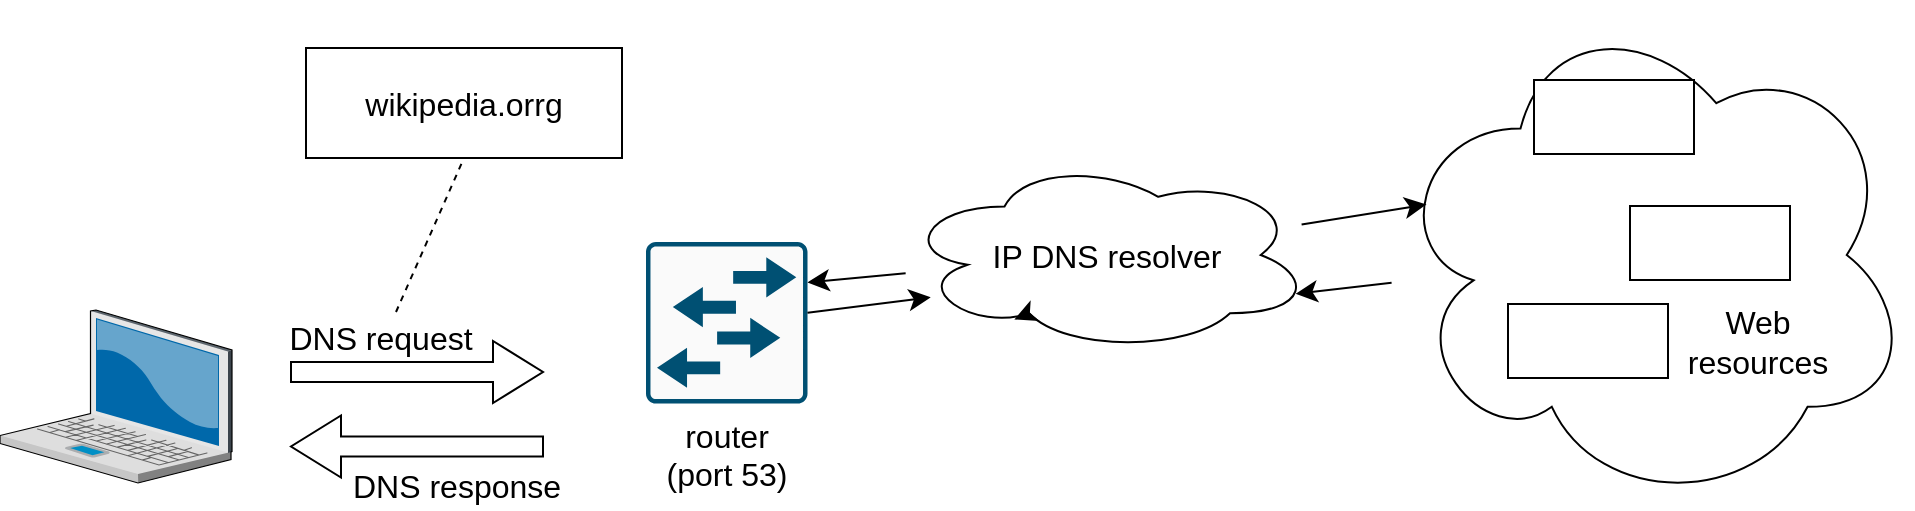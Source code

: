 <mxfile version="22.1.11" type="device">
  <diagram name="Page-1" id="LEh1QOAPo12SrPe02hfq">
    <mxGraphModel dx="1648" dy="1336" grid="0" gridSize="10" guides="1" tooltips="1" connect="1" arrows="1" fold="1" page="0" pageScale="1" pageWidth="850" pageHeight="1100" math="0" shadow="0">
      <root>
        <mxCell id="0" />
        <mxCell id="1" parent="0" />
        <mxCell id="uLMGMkJUdSl_lHA2Fnzb-27" value="" style="ellipse;shape=cloud;whiteSpace=wrap;html=1;fontSize=16;" vertex="1" parent="1">
          <mxGeometry x="405" y="-207" width="261" height="253" as="geometry" />
        </mxCell>
        <mxCell id="uLMGMkJUdSl_lHA2Fnzb-14" value="" style="shape=flexArrow;endArrow=classic;html=1;rounded=0;fontSize=12;startSize=8;endSize=8;curved=1;fillColor=default;" edge="1" parent="1">
          <mxGeometry width="50" height="50" relative="1" as="geometry">
            <mxPoint x="-18" y="15.25" as="sourcePoint" />
            <mxPoint x="-145" y="15.25" as="targetPoint" />
          </mxGeometry>
        </mxCell>
        <mxCell id="uLMGMkJUdSl_lHA2Fnzb-1" value="" style="verticalLabelPosition=bottom;sketch=0;aspect=fixed;html=1;verticalAlign=top;strokeColor=none;align=center;outlineConnect=0;shape=mxgraph.citrix.laptop_2;fontSize=16;" vertex="1" parent="1">
          <mxGeometry x="-290" y="-53" width="116" height="86.5" as="geometry" />
        </mxCell>
        <mxCell id="uLMGMkJUdSl_lHA2Fnzb-2" value="wikipedia.orrg" style="whiteSpace=wrap;html=1;fontSize=16;" vertex="1" parent="1">
          <mxGeometry x="-137" y="-184" width="158" height="55" as="geometry" />
        </mxCell>
        <mxCell id="uLMGMkJUdSl_lHA2Fnzb-12" value="router&lt;br&gt;(port 53)" style="sketch=0;points=[[0.015,0.015,0],[0.985,0.015,0],[0.985,0.985,0],[0.015,0.985,0],[0.25,0,0],[0.5,0,0],[0.75,0,0],[1,0.25,0],[1,0.5,0],[1,0.75,0],[0.75,1,0],[0.5,1,0],[0.25,1,0],[0,0.75,0],[0,0.5,0],[0,0.25,0]];verticalLabelPosition=bottom;html=1;verticalAlign=top;aspect=fixed;align=center;pointerEvents=1;shape=mxgraph.cisco19.rect;prIcon=workgroup_switch;fillColor=#FAFAFA;strokeColor=#005073;fontSize=16;" vertex="1" parent="1">
          <mxGeometry x="33" y="-87" width="80.75" height="80.75" as="geometry" />
        </mxCell>
        <mxCell id="uLMGMkJUdSl_lHA2Fnzb-13" value="" style="shape=flexArrow;endArrow=classic;html=1;rounded=0;fontSize=12;startSize=8;endSize=8;curved=1;" edge="1" parent="1">
          <mxGeometry width="50" height="50" relative="1" as="geometry">
            <mxPoint x="-145" y="-22" as="sourcePoint" />
            <mxPoint x="-18" y="-22" as="targetPoint" />
          </mxGeometry>
        </mxCell>
        <mxCell id="uLMGMkJUdSl_lHA2Fnzb-15" value="DNS request" style="edgeLabel;html=1;align=center;verticalAlign=middle;resizable=0;points=[];fontSize=16;" vertex="1" connectable="0" parent="uLMGMkJUdSl_lHA2Fnzb-13">
          <mxGeometry x="0.552" y="4" relative="1" as="geometry">
            <mxPoint x="-54" y="-13" as="offset" />
          </mxGeometry>
        </mxCell>
        <mxCell id="uLMGMkJUdSl_lHA2Fnzb-16" value="DNS response" style="edgeLabel;html=1;align=center;verticalAlign=middle;resizable=0;points=[];fontSize=16;" vertex="1" connectable="0" parent="uLMGMkJUdSl_lHA2Fnzb-13">
          <mxGeometry x="0.552" y="4" relative="1" as="geometry">
            <mxPoint x="-16" y="61" as="offset" />
          </mxGeometry>
        </mxCell>
        <mxCell id="uLMGMkJUdSl_lHA2Fnzb-18" value="" style="endArrow=none;dashed=1;html=1;rounded=0;fontSize=12;startSize=8;endSize=8;curved=1;entryX=0.5;entryY=1;entryDx=0;entryDy=0;" edge="1" parent="1" target="uLMGMkJUdSl_lHA2Fnzb-2">
          <mxGeometry width="50" height="50" relative="1" as="geometry">
            <mxPoint x="-92" y="-52" as="sourcePoint" />
            <mxPoint x="73" y="-34" as="targetPoint" />
          </mxGeometry>
        </mxCell>
        <mxCell id="uLMGMkJUdSl_lHA2Fnzb-19" value="IP DNS resolver" style="ellipse;shape=cloud;whiteSpace=wrap;html=1;fontSize=16;" vertex="1" parent="1">
          <mxGeometry x="161" y="-129" width="205" height="97" as="geometry" />
        </mxCell>
        <mxCell id="uLMGMkJUdSl_lHA2Fnzb-21" style="edgeStyle=none;curved=1;rounded=0;orthogonalLoop=1;jettySize=auto;html=1;exitX=0.31;exitY=0.8;exitDx=0;exitDy=0;exitPerimeter=0;entryX=0.274;entryY=0.832;entryDx=0;entryDy=0;entryPerimeter=0;fontSize=12;startSize=8;endSize=8;" edge="1" parent="1" source="uLMGMkJUdSl_lHA2Fnzb-19" target="uLMGMkJUdSl_lHA2Fnzb-19">
          <mxGeometry relative="1" as="geometry" />
        </mxCell>
        <mxCell id="uLMGMkJUdSl_lHA2Fnzb-22" style="edgeStyle=none;curved=1;rounded=0;orthogonalLoop=1;jettySize=auto;html=1;entryX=1;entryY=0.25;entryDx=0;entryDy=0;entryPerimeter=0;fontSize=12;startSize=8;endSize=8;" edge="1" parent="1" source="uLMGMkJUdSl_lHA2Fnzb-19" target="uLMGMkJUdSl_lHA2Fnzb-12">
          <mxGeometry relative="1" as="geometry" />
        </mxCell>
        <mxCell id="uLMGMkJUdSl_lHA2Fnzb-23" style="edgeStyle=none;curved=1;rounded=0;orthogonalLoop=1;jettySize=auto;html=1;entryX=0.07;entryY=0.718;entryDx=0;entryDy=0;entryPerimeter=0;fontSize=12;startSize=8;endSize=8;" edge="1" parent="1" source="uLMGMkJUdSl_lHA2Fnzb-12" target="uLMGMkJUdSl_lHA2Fnzb-19">
          <mxGeometry relative="1" as="geometry" />
        </mxCell>
        <mxCell id="uLMGMkJUdSl_lHA2Fnzb-24" value="" style="rounded=0;whiteSpace=wrap;html=1;fontSize=16;" vertex="1" parent="1">
          <mxGeometry x="477" y="-168" width="80" height="37" as="geometry" />
        </mxCell>
        <mxCell id="uLMGMkJUdSl_lHA2Fnzb-25" value="" style="rounded=0;whiteSpace=wrap;html=1;fontSize=16;" vertex="1" parent="1">
          <mxGeometry x="525" y="-105" width="80" height="37" as="geometry" />
        </mxCell>
        <mxCell id="uLMGMkJUdSl_lHA2Fnzb-26" value="" style="rounded=0;whiteSpace=wrap;html=1;fontSize=16;" vertex="1" parent="1">
          <mxGeometry x="464" y="-56" width="80" height="37" as="geometry" />
        </mxCell>
        <mxCell id="uLMGMkJUdSl_lHA2Fnzb-28" style="edgeStyle=none;curved=1;rounded=0;orthogonalLoop=1;jettySize=auto;html=1;entryX=0.07;entryY=0.4;entryDx=0;entryDy=0;entryPerimeter=0;fontSize=12;startSize=8;endSize=8;" edge="1" parent="1" source="uLMGMkJUdSl_lHA2Fnzb-19" target="uLMGMkJUdSl_lHA2Fnzb-27">
          <mxGeometry relative="1" as="geometry" />
        </mxCell>
        <mxCell id="uLMGMkJUdSl_lHA2Fnzb-29" style="edgeStyle=none;curved=1;rounded=0;orthogonalLoop=1;jettySize=auto;html=1;entryX=0.96;entryY=0.7;entryDx=0;entryDy=0;entryPerimeter=0;fontSize=12;startSize=8;endSize=8;" edge="1" parent="1" source="uLMGMkJUdSl_lHA2Fnzb-27" target="uLMGMkJUdSl_lHA2Fnzb-19">
          <mxGeometry relative="1" as="geometry" />
        </mxCell>
        <mxCell id="uLMGMkJUdSl_lHA2Fnzb-31" value="Web resources" style="text;html=1;strokeColor=none;fillColor=none;align=center;verticalAlign=middle;whiteSpace=wrap;rounded=0;fontSize=16;" vertex="1" parent="1">
          <mxGeometry x="559" y="-52.5" width="60" height="30" as="geometry" />
        </mxCell>
      </root>
    </mxGraphModel>
  </diagram>
</mxfile>
